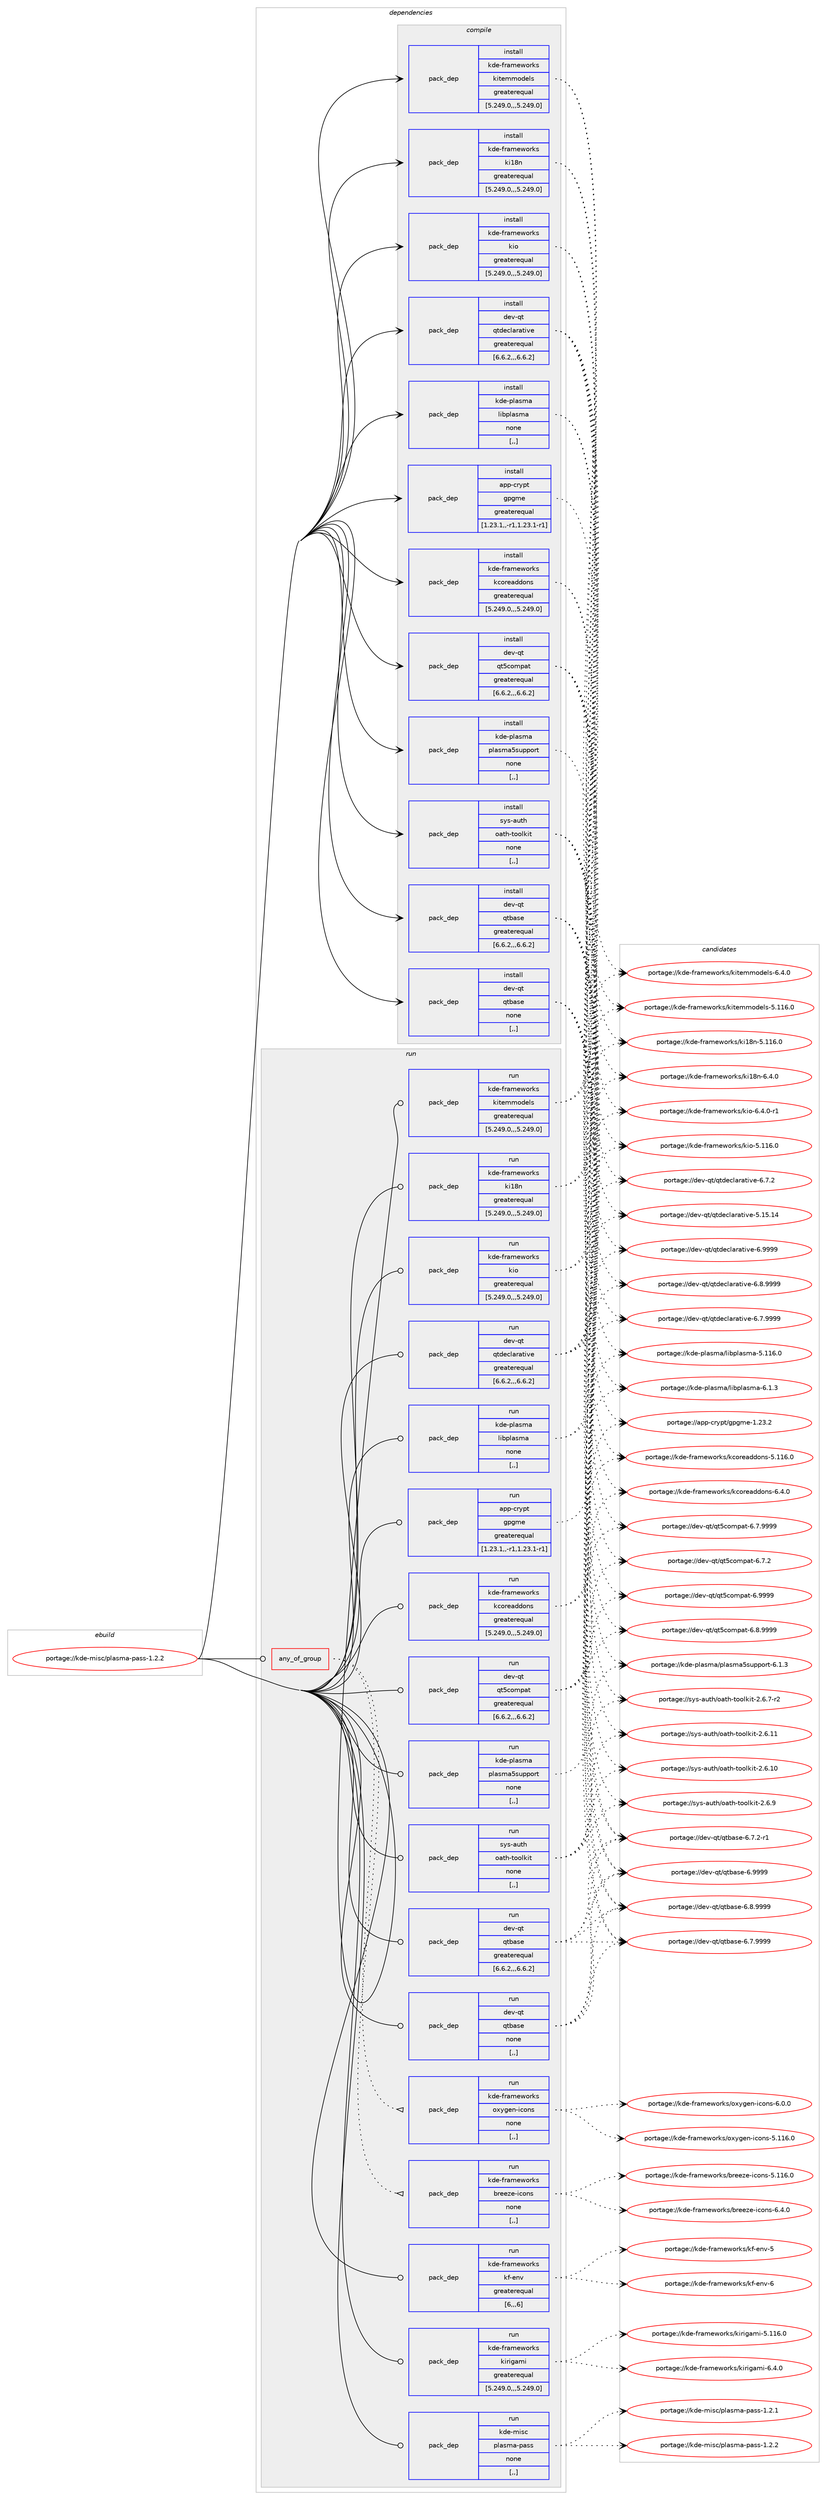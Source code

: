 digraph prolog {

# *************
# Graph options
# *************

newrank=true;
concentrate=true;
compound=true;
graph [rankdir=LR,fontname=Helvetica,fontsize=10,ranksep=1.5];#, ranksep=2.5, nodesep=0.2];
edge  [arrowhead=vee];
node  [fontname=Helvetica,fontsize=10];

# **********
# The ebuild
# **********

subgraph cluster_leftcol {
color=gray;
label=<<i>ebuild</i>>;
id [label="portage://kde-misc/plasma-pass-1.2.2", color=red, width=4, href="../kde-misc/plasma-pass-1.2.2.svg"];
}

# ****************
# The dependencies
# ****************

subgraph cluster_midcol {
color=gray;
label=<<i>dependencies</i>>;
subgraph cluster_compile {
fillcolor="#eeeeee";
style=filled;
label=<<i>compile</i>>;
subgraph pack197493 {
dependency268073 [label=<<TABLE BORDER="0" CELLBORDER="1" CELLSPACING="0" CELLPADDING="4" WIDTH="220"><TR><TD ROWSPAN="6" CELLPADDING="30">pack_dep</TD></TR><TR><TD WIDTH="110">install</TD></TR><TR><TD>app-crypt</TD></TR><TR><TD>gpgme</TD></TR><TR><TD>greaterequal</TD></TR><TR><TD>[1.23.1,,-r1,1.23.1-r1]</TD></TR></TABLE>>, shape=none, color=blue];
}
id:e -> dependency268073:w [weight=20,style="solid",arrowhead="vee"];
subgraph pack197494 {
dependency268074 [label=<<TABLE BORDER="0" CELLBORDER="1" CELLSPACING="0" CELLPADDING="4" WIDTH="220"><TR><TD ROWSPAN="6" CELLPADDING="30">pack_dep</TD></TR><TR><TD WIDTH="110">install</TD></TR><TR><TD>dev-qt</TD></TR><TR><TD>qt5compat</TD></TR><TR><TD>greaterequal</TD></TR><TR><TD>[6.6.2,,,6.6.2]</TD></TR></TABLE>>, shape=none, color=blue];
}
id:e -> dependency268074:w [weight=20,style="solid",arrowhead="vee"];
subgraph pack197495 {
dependency268075 [label=<<TABLE BORDER="0" CELLBORDER="1" CELLSPACING="0" CELLPADDING="4" WIDTH="220"><TR><TD ROWSPAN="6" CELLPADDING="30">pack_dep</TD></TR><TR><TD WIDTH="110">install</TD></TR><TR><TD>dev-qt</TD></TR><TR><TD>qtbase</TD></TR><TR><TD>greaterequal</TD></TR><TR><TD>[6.6.2,,,6.6.2]</TD></TR></TABLE>>, shape=none, color=blue];
}
id:e -> dependency268075:w [weight=20,style="solid",arrowhead="vee"];
subgraph pack197496 {
dependency268076 [label=<<TABLE BORDER="0" CELLBORDER="1" CELLSPACING="0" CELLPADDING="4" WIDTH="220"><TR><TD ROWSPAN="6" CELLPADDING="30">pack_dep</TD></TR><TR><TD WIDTH="110">install</TD></TR><TR><TD>dev-qt</TD></TR><TR><TD>qtbase</TD></TR><TR><TD>none</TD></TR><TR><TD>[,,]</TD></TR></TABLE>>, shape=none, color=blue];
}
id:e -> dependency268076:w [weight=20,style="solid",arrowhead="vee"];
subgraph pack197497 {
dependency268077 [label=<<TABLE BORDER="0" CELLBORDER="1" CELLSPACING="0" CELLPADDING="4" WIDTH="220"><TR><TD ROWSPAN="6" CELLPADDING="30">pack_dep</TD></TR><TR><TD WIDTH="110">install</TD></TR><TR><TD>dev-qt</TD></TR><TR><TD>qtdeclarative</TD></TR><TR><TD>greaterequal</TD></TR><TR><TD>[6.6.2,,,6.6.2]</TD></TR></TABLE>>, shape=none, color=blue];
}
id:e -> dependency268077:w [weight=20,style="solid",arrowhead="vee"];
subgraph pack197498 {
dependency268078 [label=<<TABLE BORDER="0" CELLBORDER="1" CELLSPACING="0" CELLPADDING="4" WIDTH="220"><TR><TD ROWSPAN="6" CELLPADDING="30">pack_dep</TD></TR><TR><TD WIDTH="110">install</TD></TR><TR><TD>kde-frameworks</TD></TR><TR><TD>kcoreaddons</TD></TR><TR><TD>greaterequal</TD></TR><TR><TD>[5.249.0,,,5.249.0]</TD></TR></TABLE>>, shape=none, color=blue];
}
id:e -> dependency268078:w [weight=20,style="solid",arrowhead="vee"];
subgraph pack197499 {
dependency268079 [label=<<TABLE BORDER="0" CELLBORDER="1" CELLSPACING="0" CELLPADDING="4" WIDTH="220"><TR><TD ROWSPAN="6" CELLPADDING="30">pack_dep</TD></TR><TR><TD WIDTH="110">install</TD></TR><TR><TD>kde-frameworks</TD></TR><TR><TD>ki18n</TD></TR><TR><TD>greaterequal</TD></TR><TR><TD>[5.249.0,,,5.249.0]</TD></TR></TABLE>>, shape=none, color=blue];
}
id:e -> dependency268079:w [weight=20,style="solid",arrowhead="vee"];
subgraph pack197500 {
dependency268080 [label=<<TABLE BORDER="0" CELLBORDER="1" CELLSPACING="0" CELLPADDING="4" WIDTH="220"><TR><TD ROWSPAN="6" CELLPADDING="30">pack_dep</TD></TR><TR><TD WIDTH="110">install</TD></TR><TR><TD>kde-frameworks</TD></TR><TR><TD>kio</TD></TR><TR><TD>greaterequal</TD></TR><TR><TD>[5.249.0,,,5.249.0]</TD></TR></TABLE>>, shape=none, color=blue];
}
id:e -> dependency268080:w [weight=20,style="solid",arrowhead="vee"];
subgraph pack197501 {
dependency268081 [label=<<TABLE BORDER="0" CELLBORDER="1" CELLSPACING="0" CELLPADDING="4" WIDTH="220"><TR><TD ROWSPAN="6" CELLPADDING="30">pack_dep</TD></TR><TR><TD WIDTH="110">install</TD></TR><TR><TD>kde-frameworks</TD></TR><TR><TD>kitemmodels</TD></TR><TR><TD>greaterequal</TD></TR><TR><TD>[5.249.0,,,5.249.0]</TD></TR></TABLE>>, shape=none, color=blue];
}
id:e -> dependency268081:w [weight=20,style="solid",arrowhead="vee"];
subgraph pack197502 {
dependency268082 [label=<<TABLE BORDER="0" CELLBORDER="1" CELLSPACING="0" CELLPADDING="4" WIDTH="220"><TR><TD ROWSPAN="6" CELLPADDING="30">pack_dep</TD></TR><TR><TD WIDTH="110">install</TD></TR><TR><TD>kde-plasma</TD></TR><TR><TD>libplasma</TD></TR><TR><TD>none</TD></TR><TR><TD>[,,]</TD></TR></TABLE>>, shape=none, color=blue];
}
id:e -> dependency268082:w [weight=20,style="solid",arrowhead="vee"];
subgraph pack197503 {
dependency268083 [label=<<TABLE BORDER="0" CELLBORDER="1" CELLSPACING="0" CELLPADDING="4" WIDTH="220"><TR><TD ROWSPAN="6" CELLPADDING="30">pack_dep</TD></TR><TR><TD WIDTH="110">install</TD></TR><TR><TD>kde-plasma</TD></TR><TR><TD>plasma5support</TD></TR><TR><TD>none</TD></TR><TR><TD>[,,]</TD></TR></TABLE>>, shape=none, color=blue];
}
id:e -> dependency268083:w [weight=20,style="solid",arrowhead="vee"];
subgraph pack197504 {
dependency268084 [label=<<TABLE BORDER="0" CELLBORDER="1" CELLSPACING="0" CELLPADDING="4" WIDTH="220"><TR><TD ROWSPAN="6" CELLPADDING="30">pack_dep</TD></TR><TR><TD WIDTH="110">install</TD></TR><TR><TD>sys-auth</TD></TR><TR><TD>oath-toolkit</TD></TR><TR><TD>none</TD></TR><TR><TD>[,,]</TD></TR></TABLE>>, shape=none, color=blue];
}
id:e -> dependency268084:w [weight=20,style="solid",arrowhead="vee"];
}
subgraph cluster_compileandrun {
fillcolor="#eeeeee";
style=filled;
label=<<i>compile and run</i>>;
}
subgraph cluster_run {
fillcolor="#eeeeee";
style=filled;
label=<<i>run</i>>;
subgraph any1915 {
dependency268085 [label=<<TABLE BORDER="0" CELLBORDER="1" CELLSPACING="0" CELLPADDING="4"><TR><TD CELLPADDING="10">any_of_group</TD></TR></TABLE>>, shape=none, color=red];subgraph pack197505 {
dependency268086 [label=<<TABLE BORDER="0" CELLBORDER="1" CELLSPACING="0" CELLPADDING="4" WIDTH="220"><TR><TD ROWSPAN="6" CELLPADDING="30">pack_dep</TD></TR><TR><TD WIDTH="110">run</TD></TR><TR><TD>kde-frameworks</TD></TR><TR><TD>breeze-icons</TD></TR><TR><TD>none</TD></TR><TR><TD>[,,]</TD></TR></TABLE>>, shape=none, color=blue];
}
dependency268085:e -> dependency268086:w [weight=20,style="dotted",arrowhead="oinv"];
subgraph pack197506 {
dependency268087 [label=<<TABLE BORDER="0" CELLBORDER="1" CELLSPACING="0" CELLPADDING="4" WIDTH="220"><TR><TD ROWSPAN="6" CELLPADDING="30">pack_dep</TD></TR><TR><TD WIDTH="110">run</TD></TR><TR><TD>kde-frameworks</TD></TR><TR><TD>oxygen-icons</TD></TR><TR><TD>none</TD></TR><TR><TD>[,,]</TD></TR></TABLE>>, shape=none, color=blue];
}
dependency268085:e -> dependency268087:w [weight=20,style="dotted",arrowhead="oinv"];
}
id:e -> dependency268085:w [weight=20,style="solid",arrowhead="odot"];
subgraph pack197507 {
dependency268088 [label=<<TABLE BORDER="0" CELLBORDER="1" CELLSPACING="0" CELLPADDING="4" WIDTH="220"><TR><TD ROWSPAN="6" CELLPADDING="30">pack_dep</TD></TR><TR><TD WIDTH="110">run</TD></TR><TR><TD>app-crypt</TD></TR><TR><TD>gpgme</TD></TR><TR><TD>greaterequal</TD></TR><TR><TD>[1.23.1,,-r1,1.23.1-r1]</TD></TR></TABLE>>, shape=none, color=blue];
}
id:e -> dependency268088:w [weight=20,style="solid",arrowhead="odot"];
subgraph pack197508 {
dependency268089 [label=<<TABLE BORDER="0" CELLBORDER="1" CELLSPACING="0" CELLPADDING="4" WIDTH="220"><TR><TD ROWSPAN="6" CELLPADDING="30">pack_dep</TD></TR><TR><TD WIDTH="110">run</TD></TR><TR><TD>dev-qt</TD></TR><TR><TD>qt5compat</TD></TR><TR><TD>greaterequal</TD></TR><TR><TD>[6.6.2,,,6.6.2]</TD></TR></TABLE>>, shape=none, color=blue];
}
id:e -> dependency268089:w [weight=20,style="solid",arrowhead="odot"];
subgraph pack197509 {
dependency268090 [label=<<TABLE BORDER="0" CELLBORDER="1" CELLSPACING="0" CELLPADDING="4" WIDTH="220"><TR><TD ROWSPAN="6" CELLPADDING="30">pack_dep</TD></TR><TR><TD WIDTH="110">run</TD></TR><TR><TD>dev-qt</TD></TR><TR><TD>qtbase</TD></TR><TR><TD>greaterequal</TD></TR><TR><TD>[6.6.2,,,6.6.2]</TD></TR></TABLE>>, shape=none, color=blue];
}
id:e -> dependency268090:w [weight=20,style="solid",arrowhead="odot"];
subgraph pack197510 {
dependency268091 [label=<<TABLE BORDER="0" CELLBORDER="1" CELLSPACING="0" CELLPADDING="4" WIDTH="220"><TR><TD ROWSPAN="6" CELLPADDING="30">pack_dep</TD></TR><TR><TD WIDTH="110">run</TD></TR><TR><TD>dev-qt</TD></TR><TR><TD>qtbase</TD></TR><TR><TD>none</TD></TR><TR><TD>[,,]</TD></TR></TABLE>>, shape=none, color=blue];
}
id:e -> dependency268091:w [weight=20,style="solid",arrowhead="odot"];
subgraph pack197511 {
dependency268092 [label=<<TABLE BORDER="0" CELLBORDER="1" CELLSPACING="0" CELLPADDING="4" WIDTH="220"><TR><TD ROWSPAN="6" CELLPADDING="30">pack_dep</TD></TR><TR><TD WIDTH="110">run</TD></TR><TR><TD>dev-qt</TD></TR><TR><TD>qtdeclarative</TD></TR><TR><TD>greaterequal</TD></TR><TR><TD>[6.6.2,,,6.6.2]</TD></TR></TABLE>>, shape=none, color=blue];
}
id:e -> dependency268092:w [weight=20,style="solid",arrowhead="odot"];
subgraph pack197512 {
dependency268093 [label=<<TABLE BORDER="0" CELLBORDER="1" CELLSPACING="0" CELLPADDING="4" WIDTH="220"><TR><TD ROWSPAN="6" CELLPADDING="30">pack_dep</TD></TR><TR><TD WIDTH="110">run</TD></TR><TR><TD>kde-frameworks</TD></TR><TR><TD>kcoreaddons</TD></TR><TR><TD>greaterequal</TD></TR><TR><TD>[5.249.0,,,5.249.0]</TD></TR></TABLE>>, shape=none, color=blue];
}
id:e -> dependency268093:w [weight=20,style="solid",arrowhead="odot"];
subgraph pack197513 {
dependency268094 [label=<<TABLE BORDER="0" CELLBORDER="1" CELLSPACING="0" CELLPADDING="4" WIDTH="220"><TR><TD ROWSPAN="6" CELLPADDING="30">pack_dep</TD></TR><TR><TD WIDTH="110">run</TD></TR><TR><TD>kde-frameworks</TD></TR><TR><TD>kf-env</TD></TR><TR><TD>greaterequal</TD></TR><TR><TD>[6,,,6]</TD></TR></TABLE>>, shape=none, color=blue];
}
id:e -> dependency268094:w [weight=20,style="solid",arrowhead="odot"];
subgraph pack197514 {
dependency268095 [label=<<TABLE BORDER="0" CELLBORDER="1" CELLSPACING="0" CELLPADDING="4" WIDTH="220"><TR><TD ROWSPAN="6" CELLPADDING="30">pack_dep</TD></TR><TR><TD WIDTH="110">run</TD></TR><TR><TD>kde-frameworks</TD></TR><TR><TD>ki18n</TD></TR><TR><TD>greaterequal</TD></TR><TR><TD>[5.249.0,,,5.249.0]</TD></TR></TABLE>>, shape=none, color=blue];
}
id:e -> dependency268095:w [weight=20,style="solid",arrowhead="odot"];
subgraph pack197515 {
dependency268096 [label=<<TABLE BORDER="0" CELLBORDER="1" CELLSPACING="0" CELLPADDING="4" WIDTH="220"><TR><TD ROWSPAN="6" CELLPADDING="30">pack_dep</TD></TR><TR><TD WIDTH="110">run</TD></TR><TR><TD>kde-frameworks</TD></TR><TR><TD>kio</TD></TR><TR><TD>greaterequal</TD></TR><TR><TD>[5.249.0,,,5.249.0]</TD></TR></TABLE>>, shape=none, color=blue];
}
id:e -> dependency268096:w [weight=20,style="solid",arrowhead="odot"];
subgraph pack197516 {
dependency268097 [label=<<TABLE BORDER="0" CELLBORDER="1" CELLSPACING="0" CELLPADDING="4" WIDTH="220"><TR><TD ROWSPAN="6" CELLPADDING="30">pack_dep</TD></TR><TR><TD WIDTH="110">run</TD></TR><TR><TD>kde-frameworks</TD></TR><TR><TD>kirigami</TD></TR><TR><TD>greaterequal</TD></TR><TR><TD>[5.249.0,,,5.249.0]</TD></TR></TABLE>>, shape=none, color=blue];
}
id:e -> dependency268097:w [weight=20,style="solid",arrowhead="odot"];
subgraph pack197517 {
dependency268098 [label=<<TABLE BORDER="0" CELLBORDER="1" CELLSPACING="0" CELLPADDING="4" WIDTH="220"><TR><TD ROWSPAN="6" CELLPADDING="30">pack_dep</TD></TR><TR><TD WIDTH="110">run</TD></TR><TR><TD>kde-frameworks</TD></TR><TR><TD>kitemmodels</TD></TR><TR><TD>greaterequal</TD></TR><TR><TD>[5.249.0,,,5.249.0]</TD></TR></TABLE>>, shape=none, color=blue];
}
id:e -> dependency268098:w [weight=20,style="solid",arrowhead="odot"];
subgraph pack197518 {
dependency268099 [label=<<TABLE BORDER="0" CELLBORDER="1" CELLSPACING="0" CELLPADDING="4" WIDTH="220"><TR><TD ROWSPAN="6" CELLPADDING="30">pack_dep</TD></TR><TR><TD WIDTH="110">run</TD></TR><TR><TD>kde-plasma</TD></TR><TR><TD>libplasma</TD></TR><TR><TD>none</TD></TR><TR><TD>[,,]</TD></TR></TABLE>>, shape=none, color=blue];
}
id:e -> dependency268099:w [weight=20,style="solid",arrowhead="odot"];
subgraph pack197519 {
dependency268100 [label=<<TABLE BORDER="0" CELLBORDER="1" CELLSPACING="0" CELLPADDING="4" WIDTH="220"><TR><TD ROWSPAN="6" CELLPADDING="30">pack_dep</TD></TR><TR><TD WIDTH="110">run</TD></TR><TR><TD>kde-plasma</TD></TR><TR><TD>plasma5support</TD></TR><TR><TD>none</TD></TR><TR><TD>[,,]</TD></TR></TABLE>>, shape=none, color=blue];
}
id:e -> dependency268100:w [weight=20,style="solid",arrowhead="odot"];
subgraph pack197520 {
dependency268101 [label=<<TABLE BORDER="0" CELLBORDER="1" CELLSPACING="0" CELLPADDING="4" WIDTH="220"><TR><TD ROWSPAN="6" CELLPADDING="30">pack_dep</TD></TR><TR><TD WIDTH="110">run</TD></TR><TR><TD>sys-auth</TD></TR><TR><TD>oath-toolkit</TD></TR><TR><TD>none</TD></TR><TR><TD>[,,]</TD></TR></TABLE>>, shape=none, color=blue];
}
id:e -> dependency268101:w [weight=20,style="solid",arrowhead="odot"];
subgraph pack197521 {
dependency268102 [label=<<TABLE BORDER="0" CELLBORDER="1" CELLSPACING="0" CELLPADDING="4" WIDTH="220"><TR><TD ROWSPAN="6" CELLPADDING="30">pack_dep</TD></TR><TR><TD WIDTH="110">run</TD></TR><TR><TD>kde-misc</TD></TR><TR><TD>plasma-pass</TD></TR><TR><TD>none</TD></TR><TR><TD>[,,]</TD></TR></TABLE>>, shape=none, color=blue];
}
id:e -> dependency268102:w [weight=20,style="solid",arrowhead="odot"];
}
}

# **************
# The candidates
# **************

subgraph cluster_choices {
rank=same;
color=gray;
label=<<i>candidates</i>>;

subgraph choice197493 {
color=black;
nodesep=1;
choice9711211245991141211121164710311210310910145494650514650 [label="portage://app-crypt/gpgme-1.23.2", color=red, width=4,href="../app-crypt/gpgme-1.23.2.svg"];
dependency268073:e -> choice9711211245991141211121164710311210310910145494650514650:w [style=dotted,weight="100"];
}
subgraph choice197494 {
color=black;
nodesep=1;
choice100101118451131164711311653991111091129711645544657575757 [label="portage://dev-qt/qt5compat-6.9999", color=red, width=4,href="../dev-qt/qt5compat-6.9999.svg"];
choice1001011184511311647113116539911110911297116455446564657575757 [label="portage://dev-qt/qt5compat-6.8.9999", color=red, width=4,href="../dev-qt/qt5compat-6.8.9999.svg"];
choice1001011184511311647113116539911110911297116455446554657575757 [label="portage://dev-qt/qt5compat-6.7.9999", color=red, width=4,href="../dev-qt/qt5compat-6.7.9999.svg"];
choice1001011184511311647113116539911110911297116455446554650 [label="portage://dev-qt/qt5compat-6.7.2", color=red, width=4,href="../dev-qt/qt5compat-6.7.2.svg"];
dependency268074:e -> choice100101118451131164711311653991111091129711645544657575757:w [style=dotted,weight="100"];
dependency268074:e -> choice1001011184511311647113116539911110911297116455446564657575757:w [style=dotted,weight="100"];
dependency268074:e -> choice1001011184511311647113116539911110911297116455446554657575757:w [style=dotted,weight="100"];
dependency268074:e -> choice1001011184511311647113116539911110911297116455446554650:w [style=dotted,weight="100"];
}
subgraph choice197495 {
color=black;
nodesep=1;
choice1001011184511311647113116989711510145544657575757 [label="portage://dev-qt/qtbase-6.9999", color=red, width=4,href="../dev-qt/qtbase-6.9999.svg"];
choice10010111845113116471131169897115101455446564657575757 [label="portage://dev-qt/qtbase-6.8.9999", color=red, width=4,href="../dev-qt/qtbase-6.8.9999.svg"];
choice10010111845113116471131169897115101455446554657575757 [label="portage://dev-qt/qtbase-6.7.9999", color=red, width=4,href="../dev-qt/qtbase-6.7.9999.svg"];
choice100101118451131164711311698971151014554465546504511449 [label="portage://dev-qt/qtbase-6.7.2-r1", color=red, width=4,href="../dev-qt/qtbase-6.7.2-r1.svg"];
dependency268075:e -> choice1001011184511311647113116989711510145544657575757:w [style=dotted,weight="100"];
dependency268075:e -> choice10010111845113116471131169897115101455446564657575757:w [style=dotted,weight="100"];
dependency268075:e -> choice10010111845113116471131169897115101455446554657575757:w [style=dotted,weight="100"];
dependency268075:e -> choice100101118451131164711311698971151014554465546504511449:w [style=dotted,weight="100"];
}
subgraph choice197496 {
color=black;
nodesep=1;
choice1001011184511311647113116989711510145544657575757 [label="portage://dev-qt/qtbase-6.9999", color=red, width=4,href="../dev-qt/qtbase-6.9999.svg"];
choice10010111845113116471131169897115101455446564657575757 [label="portage://dev-qt/qtbase-6.8.9999", color=red, width=4,href="../dev-qt/qtbase-6.8.9999.svg"];
choice10010111845113116471131169897115101455446554657575757 [label="portage://dev-qt/qtbase-6.7.9999", color=red, width=4,href="../dev-qt/qtbase-6.7.9999.svg"];
choice100101118451131164711311698971151014554465546504511449 [label="portage://dev-qt/qtbase-6.7.2-r1", color=red, width=4,href="../dev-qt/qtbase-6.7.2-r1.svg"];
dependency268076:e -> choice1001011184511311647113116989711510145544657575757:w [style=dotted,weight="100"];
dependency268076:e -> choice10010111845113116471131169897115101455446564657575757:w [style=dotted,weight="100"];
dependency268076:e -> choice10010111845113116471131169897115101455446554657575757:w [style=dotted,weight="100"];
dependency268076:e -> choice100101118451131164711311698971151014554465546504511449:w [style=dotted,weight="100"];
}
subgraph choice197497 {
color=black;
nodesep=1;
choice100101118451131164711311610010199108971149711610511810145544657575757 [label="portage://dev-qt/qtdeclarative-6.9999", color=red, width=4,href="../dev-qt/qtdeclarative-6.9999.svg"];
choice1001011184511311647113116100101991089711497116105118101455446564657575757 [label="portage://dev-qt/qtdeclarative-6.8.9999", color=red, width=4,href="../dev-qt/qtdeclarative-6.8.9999.svg"];
choice1001011184511311647113116100101991089711497116105118101455446554657575757 [label="portage://dev-qt/qtdeclarative-6.7.9999", color=red, width=4,href="../dev-qt/qtdeclarative-6.7.9999.svg"];
choice1001011184511311647113116100101991089711497116105118101455446554650 [label="portage://dev-qt/qtdeclarative-6.7.2", color=red, width=4,href="../dev-qt/qtdeclarative-6.7.2.svg"];
choice10010111845113116471131161001019910897114971161051181014553464953464952 [label="portage://dev-qt/qtdeclarative-5.15.14", color=red, width=4,href="../dev-qt/qtdeclarative-5.15.14.svg"];
dependency268077:e -> choice100101118451131164711311610010199108971149711610511810145544657575757:w [style=dotted,weight="100"];
dependency268077:e -> choice1001011184511311647113116100101991089711497116105118101455446564657575757:w [style=dotted,weight="100"];
dependency268077:e -> choice1001011184511311647113116100101991089711497116105118101455446554657575757:w [style=dotted,weight="100"];
dependency268077:e -> choice1001011184511311647113116100101991089711497116105118101455446554650:w [style=dotted,weight="100"];
dependency268077:e -> choice10010111845113116471131161001019910897114971161051181014553464953464952:w [style=dotted,weight="100"];
}
subgraph choice197498 {
color=black;
nodesep=1;
choice1071001014510211497109101119111114107115471079911111410197100100111110115455446524648 [label="portage://kde-frameworks/kcoreaddons-6.4.0", color=red, width=4,href="../kde-frameworks/kcoreaddons-6.4.0.svg"];
choice10710010145102114971091011191111141071154710799111114101971001001111101154553464949544648 [label="portage://kde-frameworks/kcoreaddons-5.116.0", color=red, width=4,href="../kde-frameworks/kcoreaddons-5.116.0.svg"];
dependency268078:e -> choice1071001014510211497109101119111114107115471079911111410197100100111110115455446524648:w [style=dotted,weight="100"];
dependency268078:e -> choice10710010145102114971091011191111141071154710799111114101971001001111101154553464949544648:w [style=dotted,weight="100"];
}
subgraph choice197499 {
color=black;
nodesep=1;
choice1071001014510211497109101119111114107115471071054956110455446524648 [label="portage://kde-frameworks/ki18n-6.4.0", color=red, width=4,href="../kde-frameworks/ki18n-6.4.0.svg"];
choice10710010145102114971091011191111141071154710710549561104553464949544648 [label="portage://kde-frameworks/ki18n-5.116.0", color=red, width=4,href="../kde-frameworks/ki18n-5.116.0.svg"];
dependency268079:e -> choice1071001014510211497109101119111114107115471071054956110455446524648:w [style=dotted,weight="100"];
dependency268079:e -> choice10710010145102114971091011191111141071154710710549561104553464949544648:w [style=dotted,weight="100"];
}
subgraph choice197500 {
color=black;
nodesep=1;
choice1071001014510211497109101119111114107115471071051114554465246484511449 [label="portage://kde-frameworks/kio-6.4.0-r1", color=red, width=4,href="../kde-frameworks/kio-6.4.0-r1.svg"];
choice1071001014510211497109101119111114107115471071051114553464949544648 [label="portage://kde-frameworks/kio-5.116.0", color=red, width=4,href="../kde-frameworks/kio-5.116.0.svg"];
dependency268080:e -> choice1071001014510211497109101119111114107115471071051114554465246484511449:w [style=dotted,weight="100"];
dependency268080:e -> choice1071001014510211497109101119111114107115471071051114553464949544648:w [style=dotted,weight="100"];
}
subgraph choice197501 {
color=black;
nodesep=1;
choice107100101451021149710910111911111410711547107105116101109109111100101108115455446524648 [label="portage://kde-frameworks/kitemmodels-6.4.0", color=red, width=4,href="../kde-frameworks/kitemmodels-6.4.0.svg"];
choice1071001014510211497109101119111114107115471071051161011091091111001011081154553464949544648 [label="portage://kde-frameworks/kitemmodels-5.116.0", color=red, width=4,href="../kde-frameworks/kitemmodels-5.116.0.svg"];
dependency268081:e -> choice107100101451021149710910111911111410711547107105116101109109111100101108115455446524648:w [style=dotted,weight="100"];
dependency268081:e -> choice1071001014510211497109101119111114107115471071051161011091091111001011081154553464949544648:w [style=dotted,weight="100"];
}
subgraph choice197502 {
color=black;
nodesep=1;
choice10710010145112108971151099747108105981121089711510997455446494651 [label="portage://kde-plasma/libplasma-6.1.3", color=red, width=4,href="../kde-plasma/libplasma-6.1.3.svg"];
choice107100101451121089711510997471081059811210897115109974553464949544648 [label="portage://kde-plasma/libplasma-5.116.0", color=red, width=4,href="../kde-plasma/libplasma-5.116.0.svg"];
dependency268082:e -> choice10710010145112108971151099747108105981121089711510997455446494651:w [style=dotted,weight="100"];
dependency268082:e -> choice107100101451121089711510997471081059811210897115109974553464949544648:w [style=dotted,weight="100"];
}
subgraph choice197503 {
color=black;
nodesep=1;
choice10710010145112108971151099747112108971151099753115117112112111114116455446494651 [label="portage://kde-plasma/plasma5support-6.1.3", color=red, width=4,href="../kde-plasma/plasma5support-6.1.3.svg"];
dependency268083:e -> choice10710010145112108971151099747112108971151099753115117112112111114116455446494651:w [style=dotted,weight="100"];
}
subgraph choice197504 {
color=black;
nodesep=1;
choice115121115459711711610447111971161044511611111110810710511645504654464949 [label="portage://sys-auth/oath-toolkit-2.6.11", color=red, width=4,href="../sys-auth/oath-toolkit-2.6.11.svg"];
choice115121115459711711610447111971161044511611111110810710511645504654464948 [label="portage://sys-auth/oath-toolkit-2.6.10", color=red, width=4,href="../sys-auth/oath-toolkit-2.6.10.svg"];
choice1151211154597117116104471119711610445116111111108107105116455046544657 [label="portage://sys-auth/oath-toolkit-2.6.9", color=red, width=4,href="../sys-auth/oath-toolkit-2.6.9.svg"];
choice11512111545971171161044711197116104451161111111081071051164550465446554511450 [label="portage://sys-auth/oath-toolkit-2.6.7-r2", color=red, width=4,href="../sys-auth/oath-toolkit-2.6.7-r2.svg"];
dependency268084:e -> choice115121115459711711610447111971161044511611111110810710511645504654464949:w [style=dotted,weight="100"];
dependency268084:e -> choice115121115459711711610447111971161044511611111110810710511645504654464948:w [style=dotted,weight="100"];
dependency268084:e -> choice1151211154597117116104471119711610445116111111108107105116455046544657:w [style=dotted,weight="100"];
dependency268084:e -> choice11512111545971171161044711197116104451161111111081071051164550465446554511450:w [style=dotted,weight="100"];
}
subgraph choice197505 {
color=black;
nodesep=1;
choice107100101451021149710910111911111410711547981141011011221014510599111110115455446524648 [label="portage://kde-frameworks/breeze-icons-6.4.0", color=red, width=4,href="../kde-frameworks/breeze-icons-6.4.0.svg"];
choice1071001014510211497109101119111114107115479811410110112210145105991111101154553464949544648 [label="portage://kde-frameworks/breeze-icons-5.116.0", color=red, width=4,href="../kde-frameworks/breeze-icons-5.116.0.svg"];
dependency268086:e -> choice107100101451021149710910111911111410711547981141011011221014510599111110115455446524648:w [style=dotted,weight="100"];
dependency268086:e -> choice1071001014510211497109101119111114107115479811410110112210145105991111101154553464949544648:w [style=dotted,weight="100"];
}
subgraph choice197506 {
color=black;
nodesep=1;
choice1071001014510211497109101119111114107115471111201211031011104510599111110115455446484648 [label="portage://kde-frameworks/oxygen-icons-6.0.0", color=red, width=4,href="../kde-frameworks/oxygen-icons-6.0.0.svg"];
choice10710010145102114971091011191111141071154711112012110310111045105991111101154553464949544648 [label="portage://kde-frameworks/oxygen-icons-5.116.0", color=red, width=4,href="../kde-frameworks/oxygen-icons-5.116.0.svg"];
dependency268087:e -> choice1071001014510211497109101119111114107115471111201211031011104510599111110115455446484648:w [style=dotted,weight="100"];
dependency268087:e -> choice10710010145102114971091011191111141071154711112012110310111045105991111101154553464949544648:w [style=dotted,weight="100"];
}
subgraph choice197507 {
color=black;
nodesep=1;
choice9711211245991141211121164710311210310910145494650514650 [label="portage://app-crypt/gpgme-1.23.2", color=red, width=4,href="../app-crypt/gpgme-1.23.2.svg"];
dependency268088:e -> choice9711211245991141211121164710311210310910145494650514650:w [style=dotted,weight="100"];
}
subgraph choice197508 {
color=black;
nodesep=1;
choice100101118451131164711311653991111091129711645544657575757 [label="portage://dev-qt/qt5compat-6.9999", color=red, width=4,href="../dev-qt/qt5compat-6.9999.svg"];
choice1001011184511311647113116539911110911297116455446564657575757 [label="portage://dev-qt/qt5compat-6.8.9999", color=red, width=4,href="../dev-qt/qt5compat-6.8.9999.svg"];
choice1001011184511311647113116539911110911297116455446554657575757 [label="portage://dev-qt/qt5compat-6.7.9999", color=red, width=4,href="../dev-qt/qt5compat-6.7.9999.svg"];
choice1001011184511311647113116539911110911297116455446554650 [label="portage://dev-qt/qt5compat-6.7.2", color=red, width=4,href="../dev-qt/qt5compat-6.7.2.svg"];
dependency268089:e -> choice100101118451131164711311653991111091129711645544657575757:w [style=dotted,weight="100"];
dependency268089:e -> choice1001011184511311647113116539911110911297116455446564657575757:w [style=dotted,weight="100"];
dependency268089:e -> choice1001011184511311647113116539911110911297116455446554657575757:w [style=dotted,weight="100"];
dependency268089:e -> choice1001011184511311647113116539911110911297116455446554650:w [style=dotted,weight="100"];
}
subgraph choice197509 {
color=black;
nodesep=1;
choice1001011184511311647113116989711510145544657575757 [label="portage://dev-qt/qtbase-6.9999", color=red, width=4,href="../dev-qt/qtbase-6.9999.svg"];
choice10010111845113116471131169897115101455446564657575757 [label="portage://dev-qt/qtbase-6.8.9999", color=red, width=4,href="../dev-qt/qtbase-6.8.9999.svg"];
choice10010111845113116471131169897115101455446554657575757 [label="portage://dev-qt/qtbase-6.7.9999", color=red, width=4,href="../dev-qt/qtbase-6.7.9999.svg"];
choice100101118451131164711311698971151014554465546504511449 [label="portage://dev-qt/qtbase-6.7.2-r1", color=red, width=4,href="../dev-qt/qtbase-6.7.2-r1.svg"];
dependency268090:e -> choice1001011184511311647113116989711510145544657575757:w [style=dotted,weight="100"];
dependency268090:e -> choice10010111845113116471131169897115101455446564657575757:w [style=dotted,weight="100"];
dependency268090:e -> choice10010111845113116471131169897115101455446554657575757:w [style=dotted,weight="100"];
dependency268090:e -> choice100101118451131164711311698971151014554465546504511449:w [style=dotted,weight="100"];
}
subgraph choice197510 {
color=black;
nodesep=1;
choice1001011184511311647113116989711510145544657575757 [label="portage://dev-qt/qtbase-6.9999", color=red, width=4,href="../dev-qt/qtbase-6.9999.svg"];
choice10010111845113116471131169897115101455446564657575757 [label="portage://dev-qt/qtbase-6.8.9999", color=red, width=4,href="../dev-qt/qtbase-6.8.9999.svg"];
choice10010111845113116471131169897115101455446554657575757 [label="portage://dev-qt/qtbase-6.7.9999", color=red, width=4,href="../dev-qt/qtbase-6.7.9999.svg"];
choice100101118451131164711311698971151014554465546504511449 [label="portage://dev-qt/qtbase-6.7.2-r1", color=red, width=4,href="../dev-qt/qtbase-6.7.2-r1.svg"];
dependency268091:e -> choice1001011184511311647113116989711510145544657575757:w [style=dotted,weight="100"];
dependency268091:e -> choice10010111845113116471131169897115101455446564657575757:w [style=dotted,weight="100"];
dependency268091:e -> choice10010111845113116471131169897115101455446554657575757:w [style=dotted,weight="100"];
dependency268091:e -> choice100101118451131164711311698971151014554465546504511449:w [style=dotted,weight="100"];
}
subgraph choice197511 {
color=black;
nodesep=1;
choice100101118451131164711311610010199108971149711610511810145544657575757 [label="portage://dev-qt/qtdeclarative-6.9999", color=red, width=4,href="../dev-qt/qtdeclarative-6.9999.svg"];
choice1001011184511311647113116100101991089711497116105118101455446564657575757 [label="portage://dev-qt/qtdeclarative-6.8.9999", color=red, width=4,href="../dev-qt/qtdeclarative-6.8.9999.svg"];
choice1001011184511311647113116100101991089711497116105118101455446554657575757 [label="portage://dev-qt/qtdeclarative-6.7.9999", color=red, width=4,href="../dev-qt/qtdeclarative-6.7.9999.svg"];
choice1001011184511311647113116100101991089711497116105118101455446554650 [label="portage://dev-qt/qtdeclarative-6.7.2", color=red, width=4,href="../dev-qt/qtdeclarative-6.7.2.svg"];
choice10010111845113116471131161001019910897114971161051181014553464953464952 [label="portage://dev-qt/qtdeclarative-5.15.14", color=red, width=4,href="../dev-qt/qtdeclarative-5.15.14.svg"];
dependency268092:e -> choice100101118451131164711311610010199108971149711610511810145544657575757:w [style=dotted,weight="100"];
dependency268092:e -> choice1001011184511311647113116100101991089711497116105118101455446564657575757:w [style=dotted,weight="100"];
dependency268092:e -> choice1001011184511311647113116100101991089711497116105118101455446554657575757:w [style=dotted,weight="100"];
dependency268092:e -> choice1001011184511311647113116100101991089711497116105118101455446554650:w [style=dotted,weight="100"];
dependency268092:e -> choice10010111845113116471131161001019910897114971161051181014553464953464952:w [style=dotted,weight="100"];
}
subgraph choice197512 {
color=black;
nodesep=1;
choice1071001014510211497109101119111114107115471079911111410197100100111110115455446524648 [label="portage://kde-frameworks/kcoreaddons-6.4.0", color=red, width=4,href="../kde-frameworks/kcoreaddons-6.4.0.svg"];
choice10710010145102114971091011191111141071154710799111114101971001001111101154553464949544648 [label="portage://kde-frameworks/kcoreaddons-5.116.0", color=red, width=4,href="../kde-frameworks/kcoreaddons-5.116.0.svg"];
dependency268093:e -> choice1071001014510211497109101119111114107115471079911111410197100100111110115455446524648:w [style=dotted,weight="100"];
dependency268093:e -> choice10710010145102114971091011191111141071154710799111114101971001001111101154553464949544648:w [style=dotted,weight="100"];
}
subgraph choice197513 {
color=black;
nodesep=1;
choice107100101451021149710910111911111410711547107102451011101184554 [label="portage://kde-frameworks/kf-env-6", color=red, width=4,href="../kde-frameworks/kf-env-6.svg"];
choice107100101451021149710910111911111410711547107102451011101184553 [label="portage://kde-frameworks/kf-env-5", color=red, width=4,href="../kde-frameworks/kf-env-5.svg"];
dependency268094:e -> choice107100101451021149710910111911111410711547107102451011101184554:w [style=dotted,weight="100"];
dependency268094:e -> choice107100101451021149710910111911111410711547107102451011101184553:w [style=dotted,weight="100"];
}
subgraph choice197514 {
color=black;
nodesep=1;
choice1071001014510211497109101119111114107115471071054956110455446524648 [label="portage://kde-frameworks/ki18n-6.4.0", color=red, width=4,href="../kde-frameworks/ki18n-6.4.0.svg"];
choice10710010145102114971091011191111141071154710710549561104553464949544648 [label="portage://kde-frameworks/ki18n-5.116.0", color=red, width=4,href="../kde-frameworks/ki18n-5.116.0.svg"];
dependency268095:e -> choice1071001014510211497109101119111114107115471071054956110455446524648:w [style=dotted,weight="100"];
dependency268095:e -> choice10710010145102114971091011191111141071154710710549561104553464949544648:w [style=dotted,weight="100"];
}
subgraph choice197515 {
color=black;
nodesep=1;
choice1071001014510211497109101119111114107115471071051114554465246484511449 [label="portage://kde-frameworks/kio-6.4.0-r1", color=red, width=4,href="../kde-frameworks/kio-6.4.0-r1.svg"];
choice1071001014510211497109101119111114107115471071051114553464949544648 [label="portage://kde-frameworks/kio-5.116.0", color=red, width=4,href="../kde-frameworks/kio-5.116.0.svg"];
dependency268096:e -> choice1071001014510211497109101119111114107115471071051114554465246484511449:w [style=dotted,weight="100"];
dependency268096:e -> choice1071001014510211497109101119111114107115471071051114553464949544648:w [style=dotted,weight="100"];
}
subgraph choice197516 {
color=black;
nodesep=1;
choice10710010145102114971091011191111141071154710710511410510397109105455446524648 [label="portage://kde-frameworks/kirigami-6.4.0", color=red, width=4,href="../kde-frameworks/kirigami-6.4.0.svg"];
choice107100101451021149710910111911111410711547107105114105103971091054553464949544648 [label="portage://kde-frameworks/kirigami-5.116.0", color=red, width=4,href="../kde-frameworks/kirigami-5.116.0.svg"];
dependency268097:e -> choice10710010145102114971091011191111141071154710710511410510397109105455446524648:w [style=dotted,weight="100"];
dependency268097:e -> choice107100101451021149710910111911111410711547107105114105103971091054553464949544648:w [style=dotted,weight="100"];
}
subgraph choice197517 {
color=black;
nodesep=1;
choice107100101451021149710910111911111410711547107105116101109109111100101108115455446524648 [label="portage://kde-frameworks/kitemmodels-6.4.0", color=red, width=4,href="../kde-frameworks/kitemmodels-6.4.0.svg"];
choice1071001014510211497109101119111114107115471071051161011091091111001011081154553464949544648 [label="portage://kde-frameworks/kitemmodels-5.116.0", color=red, width=4,href="../kde-frameworks/kitemmodels-5.116.0.svg"];
dependency268098:e -> choice107100101451021149710910111911111410711547107105116101109109111100101108115455446524648:w [style=dotted,weight="100"];
dependency268098:e -> choice1071001014510211497109101119111114107115471071051161011091091111001011081154553464949544648:w [style=dotted,weight="100"];
}
subgraph choice197518 {
color=black;
nodesep=1;
choice10710010145112108971151099747108105981121089711510997455446494651 [label="portage://kde-plasma/libplasma-6.1.3", color=red, width=4,href="../kde-plasma/libplasma-6.1.3.svg"];
choice107100101451121089711510997471081059811210897115109974553464949544648 [label="portage://kde-plasma/libplasma-5.116.0", color=red, width=4,href="../kde-plasma/libplasma-5.116.0.svg"];
dependency268099:e -> choice10710010145112108971151099747108105981121089711510997455446494651:w [style=dotted,weight="100"];
dependency268099:e -> choice107100101451121089711510997471081059811210897115109974553464949544648:w [style=dotted,weight="100"];
}
subgraph choice197519 {
color=black;
nodesep=1;
choice10710010145112108971151099747112108971151099753115117112112111114116455446494651 [label="portage://kde-plasma/plasma5support-6.1.3", color=red, width=4,href="../kde-plasma/plasma5support-6.1.3.svg"];
dependency268100:e -> choice10710010145112108971151099747112108971151099753115117112112111114116455446494651:w [style=dotted,weight="100"];
}
subgraph choice197520 {
color=black;
nodesep=1;
choice115121115459711711610447111971161044511611111110810710511645504654464949 [label="portage://sys-auth/oath-toolkit-2.6.11", color=red, width=4,href="../sys-auth/oath-toolkit-2.6.11.svg"];
choice115121115459711711610447111971161044511611111110810710511645504654464948 [label="portage://sys-auth/oath-toolkit-2.6.10", color=red, width=4,href="../sys-auth/oath-toolkit-2.6.10.svg"];
choice1151211154597117116104471119711610445116111111108107105116455046544657 [label="portage://sys-auth/oath-toolkit-2.6.9", color=red, width=4,href="../sys-auth/oath-toolkit-2.6.9.svg"];
choice11512111545971171161044711197116104451161111111081071051164550465446554511450 [label="portage://sys-auth/oath-toolkit-2.6.7-r2", color=red, width=4,href="../sys-auth/oath-toolkit-2.6.7-r2.svg"];
dependency268101:e -> choice115121115459711711610447111971161044511611111110810710511645504654464949:w [style=dotted,weight="100"];
dependency268101:e -> choice115121115459711711610447111971161044511611111110810710511645504654464948:w [style=dotted,weight="100"];
dependency268101:e -> choice1151211154597117116104471119711610445116111111108107105116455046544657:w [style=dotted,weight="100"];
dependency268101:e -> choice11512111545971171161044711197116104451161111111081071051164550465446554511450:w [style=dotted,weight="100"];
}
subgraph choice197521 {
color=black;
nodesep=1;
choice10710010145109105115994711210897115109974511297115115454946504650 [label="portage://kde-misc/plasma-pass-1.2.2", color=red, width=4,href="../kde-misc/plasma-pass-1.2.2.svg"];
choice10710010145109105115994711210897115109974511297115115454946504649 [label="portage://kde-misc/plasma-pass-1.2.1", color=red, width=4,href="../kde-misc/plasma-pass-1.2.1.svg"];
dependency268102:e -> choice10710010145109105115994711210897115109974511297115115454946504650:w [style=dotted,weight="100"];
dependency268102:e -> choice10710010145109105115994711210897115109974511297115115454946504649:w [style=dotted,weight="100"];
}
}

}

